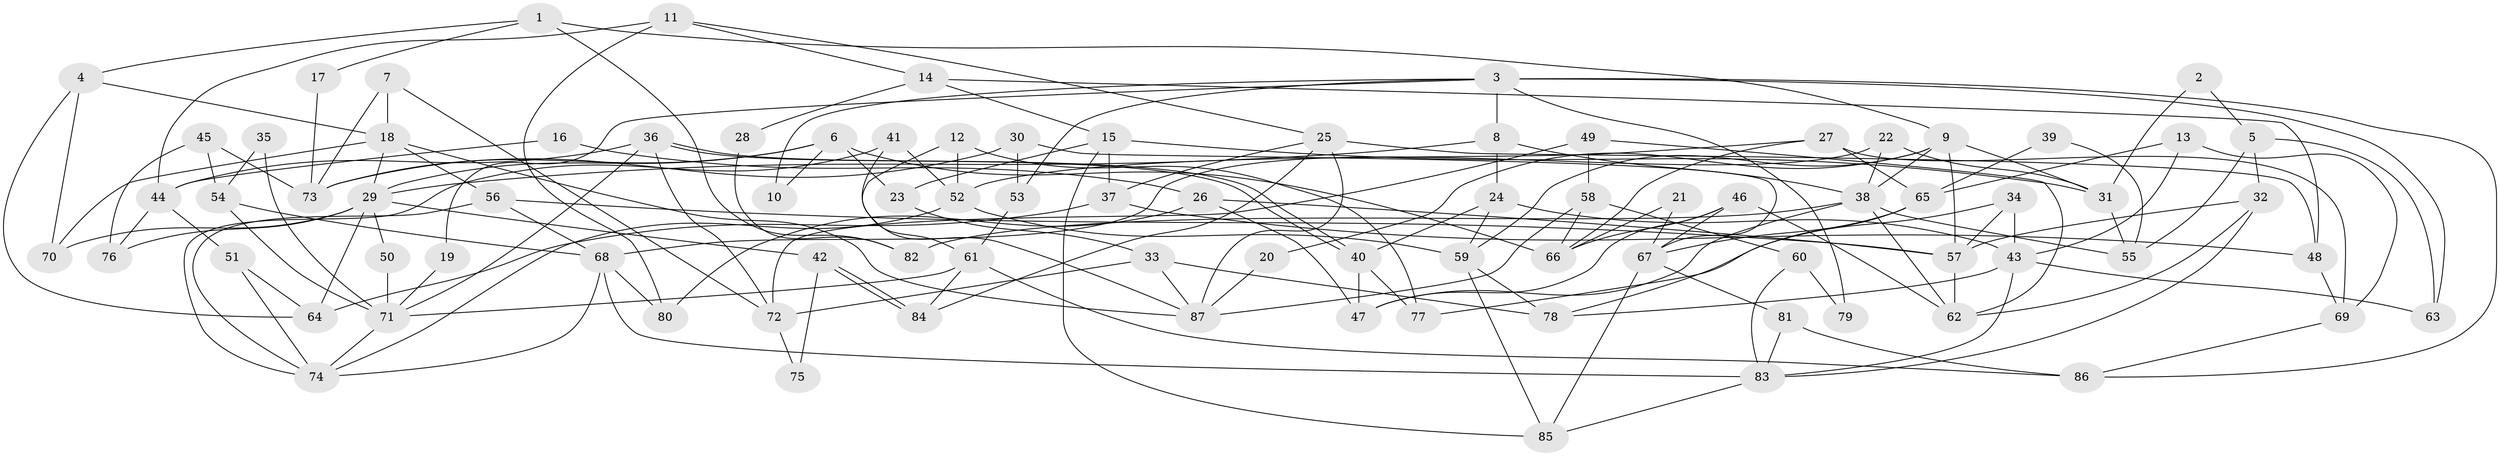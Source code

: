 // Generated by graph-tools (version 1.1) at 2025/50/03/09/25 03:50:12]
// undirected, 87 vertices, 174 edges
graph export_dot {
graph [start="1"]
  node [color=gray90,style=filled];
  1;
  2;
  3;
  4;
  5;
  6;
  7;
  8;
  9;
  10;
  11;
  12;
  13;
  14;
  15;
  16;
  17;
  18;
  19;
  20;
  21;
  22;
  23;
  24;
  25;
  26;
  27;
  28;
  29;
  30;
  31;
  32;
  33;
  34;
  35;
  36;
  37;
  38;
  39;
  40;
  41;
  42;
  43;
  44;
  45;
  46;
  47;
  48;
  49;
  50;
  51;
  52;
  53;
  54;
  55;
  56;
  57;
  58;
  59;
  60;
  61;
  62;
  63;
  64;
  65;
  66;
  67;
  68;
  69;
  70;
  71;
  72;
  73;
  74;
  75;
  76;
  77;
  78;
  79;
  80;
  81;
  82;
  83;
  84;
  85;
  86;
  87;
  1 -- 4;
  1 -- 9;
  1 -- 17;
  1 -- 82;
  2 -- 5;
  2 -- 31;
  3 -- 86;
  3 -- 63;
  3 -- 8;
  3 -- 10;
  3 -- 19;
  3 -- 53;
  3 -- 79;
  4 -- 64;
  4 -- 70;
  4 -- 18;
  5 -- 55;
  5 -- 32;
  5 -- 63;
  6 -- 29;
  6 -- 66;
  6 -- 10;
  6 -- 23;
  6 -- 73;
  7 -- 72;
  7 -- 18;
  7 -- 73;
  8 -- 38;
  8 -- 24;
  8 -- 29;
  9 -- 59;
  9 -- 57;
  9 -- 20;
  9 -- 31;
  9 -- 38;
  11 -- 14;
  11 -- 25;
  11 -- 44;
  11 -- 80;
  12 -- 52;
  12 -- 61;
  12 -- 77;
  13 -- 43;
  13 -- 65;
  13 -- 69;
  14 -- 48;
  14 -- 15;
  14 -- 28;
  15 -- 85;
  15 -- 23;
  15 -- 31;
  15 -- 37;
  16 -- 26;
  16 -- 44;
  17 -- 73;
  18 -- 29;
  18 -- 56;
  18 -- 70;
  18 -- 87;
  19 -- 71;
  20 -- 87;
  21 -- 67;
  21 -- 66;
  22 -- 38;
  22 -- 31;
  22 -- 68;
  23 -- 33;
  24 -- 59;
  24 -- 40;
  24 -- 43;
  25 -- 84;
  25 -- 48;
  25 -- 37;
  25 -- 87;
  26 -- 80;
  26 -- 57;
  26 -- 47;
  27 -- 65;
  27 -- 52;
  27 -- 66;
  27 -- 69;
  28 -- 82;
  29 -- 64;
  29 -- 42;
  29 -- 50;
  29 -- 70;
  29 -- 76;
  30 -- 67;
  30 -- 73;
  30 -- 53;
  31 -- 55;
  32 -- 57;
  32 -- 62;
  32 -- 83;
  33 -- 87;
  33 -- 78;
  33 -- 72;
  34 -- 43;
  34 -- 77;
  34 -- 57;
  35 -- 54;
  35 -- 71;
  36 -- 40;
  36 -- 40;
  36 -- 44;
  36 -- 71;
  36 -- 72;
  37 -- 48;
  37 -- 64;
  38 -- 47;
  38 -- 55;
  38 -- 62;
  38 -- 82;
  39 -- 55;
  39 -- 65;
  40 -- 47;
  40 -- 77;
  41 -- 87;
  41 -- 74;
  41 -- 52;
  42 -- 84;
  42 -- 84;
  42 -- 75;
  43 -- 83;
  43 -- 63;
  43 -- 78;
  44 -- 76;
  44 -- 51;
  45 -- 73;
  45 -- 54;
  45 -- 76;
  46 -- 66;
  46 -- 47;
  46 -- 62;
  46 -- 67;
  48 -- 69;
  49 -- 62;
  49 -- 72;
  49 -- 58;
  50 -- 71;
  51 -- 74;
  51 -- 64;
  52 -- 74;
  52 -- 59;
  53 -- 61;
  54 -- 68;
  54 -- 71;
  56 -- 57;
  56 -- 68;
  56 -- 74;
  57 -- 62;
  58 -- 87;
  58 -- 60;
  58 -- 66;
  59 -- 85;
  59 -- 78;
  60 -- 83;
  60 -- 79;
  61 -- 71;
  61 -- 84;
  61 -- 86;
  65 -- 78;
  65 -- 67;
  67 -- 81;
  67 -- 85;
  68 -- 74;
  68 -- 80;
  68 -- 83;
  69 -- 86;
  71 -- 74;
  72 -- 75;
  81 -- 83;
  81 -- 86;
  83 -- 85;
}
